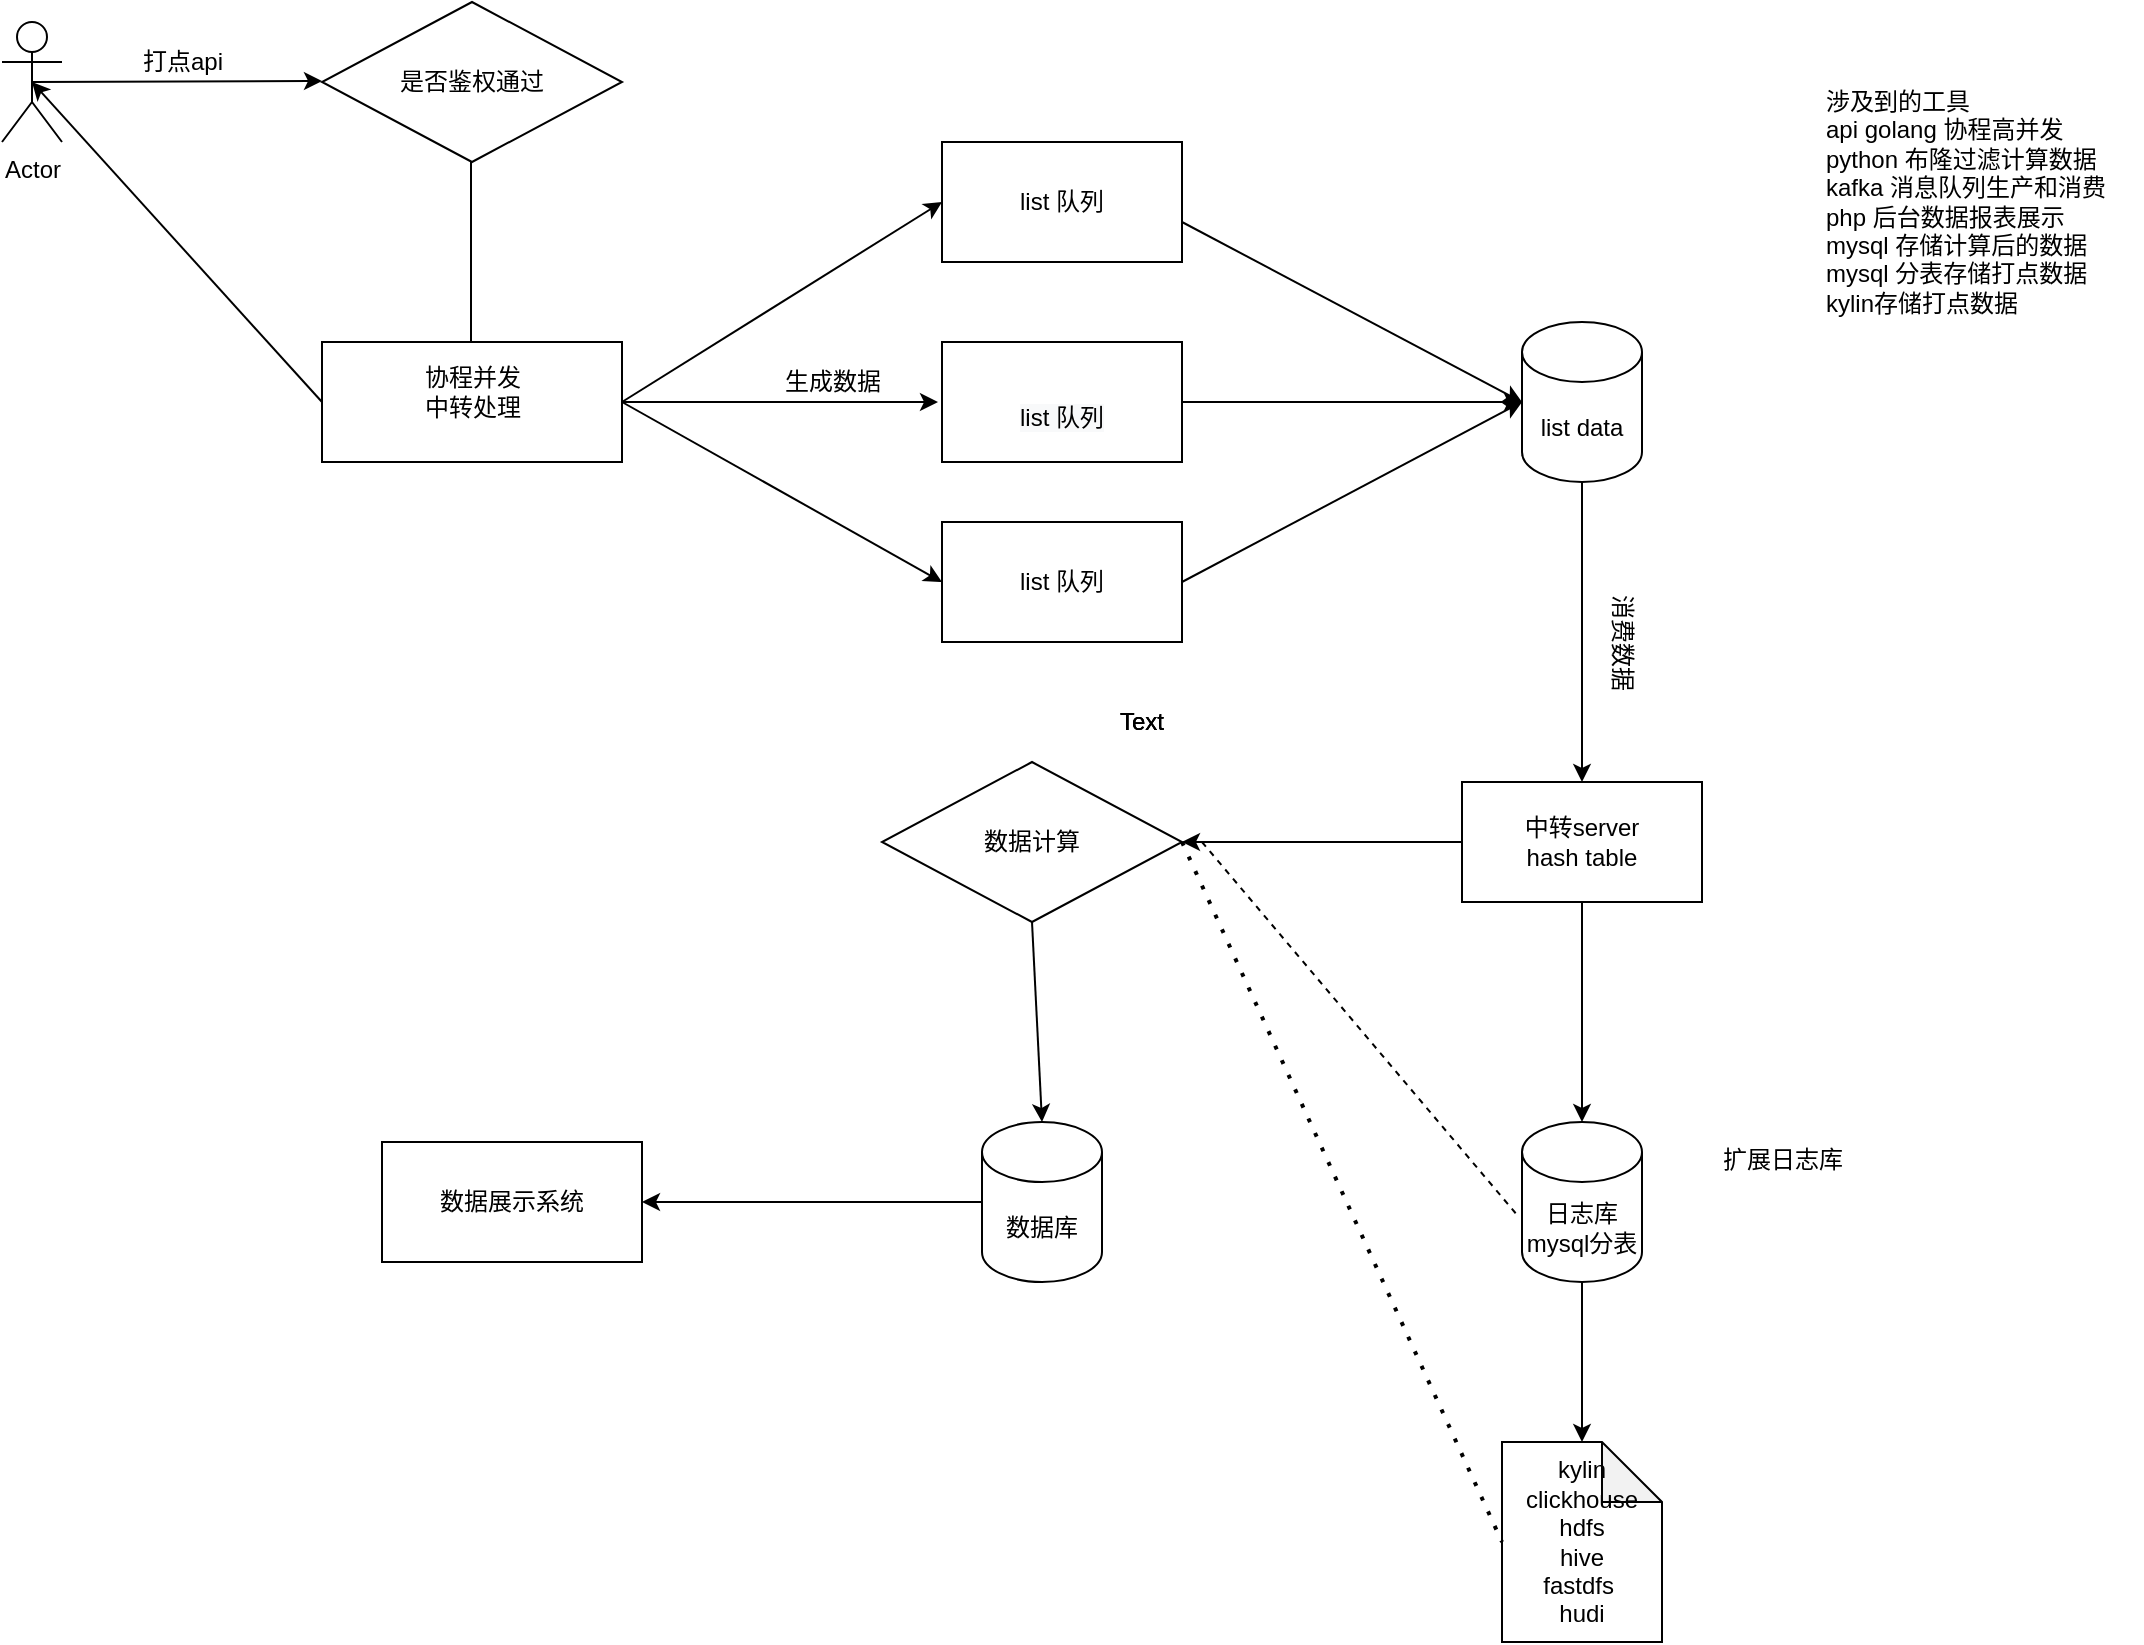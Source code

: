 <mxfile version="14.2.4" type="github">
  <diagram id="C5RBs43oDa-KdzZeNtuy" name="Page-1">
    <mxGraphModel dx="1649" dy="790" grid="1" gridSize="10" guides="1" tooltips="1" connect="1" arrows="1" fold="1" page="1" pageScale="1" pageWidth="827" pageHeight="1169" math="0" shadow="0">
      <root>
        <mxCell id="WIyWlLk6GJQsqaUBKTNV-0" />
        <mxCell id="WIyWlLk6GJQsqaUBKTNV-1" parent="WIyWlLk6GJQsqaUBKTNV-0" />
        <mxCell id="MU5IiB2vjCHLdid9Sq_6-0" value="Actor" style="shape=umlActor;verticalLabelPosition=bottom;verticalAlign=top;html=1;outlineConnect=0;" vertex="1" parent="WIyWlLk6GJQsqaUBKTNV-1">
          <mxGeometry x="40" y="610" width="30" height="60" as="geometry" />
        </mxCell>
        <mxCell id="MU5IiB2vjCHLdid9Sq_6-1" value="&lt;span&gt;是否鉴权通过&lt;/span&gt;" style="rhombus;whiteSpace=wrap;html=1;" vertex="1" parent="WIyWlLk6GJQsqaUBKTNV-1">
          <mxGeometry x="200" y="600" width="150" height="80" as="geometry" />
        </mxCell>
        <mxCell id="MU5IiB2vjCHLdid9Sq_6-3" value="" style="endArrow=classic;html=1;exitX=0.5;exitY=0.5;exitDx=0;exitDy=0;exitPerimeter=0;" edge="1" parent="WIyWlLk6GJQsqaUBKTNV-1" source="MU5IiB2vjCHLdid9Sq_6-0">
          <mxGeometry width="50" height="50" relative="1" as="geometry">
            <mxPoint x="70" y="640" as="sourcePoint" />
            <mxPoint x="200" y="639.5" as="targetPoint" />
          </mxGeometry>
        </mxCell>
        <mxCell id="MU5IiB2vjCHLdid9Sq_6-7" value="" style="endArrow=classic;html=1;" edge="1" parent="WIyWlLk6GJQsqaUBKTNV-1">
          <mxGeometry width="50" height="50" relative="1" as="geometry">
            <mxPoint x="274.5" y="680" as="sourcePoint" />
            <mxPoint x="274.5" y="780" as="targetPoint" />
          </mxGeometry>
        </mxCell>
        <mxCell id="MU5IiB2vjCHLdid9Sq_6-8" value="" style="rounded=0;whiteSpace=wrap;html=1;" vertex="1" parent="WIyWlLk6GJQsqaUBKTNV-1">
          <mxGeometry x="200" y="770" width="150" height="60" as="geometry" />
        </mxCell>
        <mxCell id="MU5IiB2vjCHLdid9Sq_6-10" value="list 队列" style="rounded=0;whiteSpace=wrap;html=1;" vertex="1" parent="WIyWlLk6GJQsqaUBKTNV-1">
          <mxGeometry x="510" y="670" width="120" height="60" as="geometry" />
        </mxCell>
        <mxCell id="MU5IiB2vjCHLdid9Sq_6-11" value="&lt;br&gt;&lt;span style=&quot;color: rgb(0 , 0 , 0) ; font-family: &amp;#34;helvetica&amp;#34; ; font-size: 12px ; font-style: normal ; font-weight: 400 ; letter-spacing: normal ; text-align: center ; text-indent: 0px ; text-transform: none ; word-spacing: 0px ; background-color: rgb(248 , 249 , 250) ; display: inline ; float: none&quot;&gt;list 队列&lt;/span&gt;" style="rounded=0;whiteSpace=wrap;html=1;" vertex="1" parent="WIyWlLk6GJQsqaUBKTNV-1">
          <mxGeometry x="510" y="770" width="120" height="60" as="geometry" />
        </mxCell>
        <mxCell id="MU5IiB2vjCHLdid9Sq_6-13" value="&lt;span&gt;list 队列&lt;/span&gt;" style="rounded=0;whiteSpace=wrap;html=1;" vertex="1" parent="WIyWlLk6GJQsqaUBKTNV-1">
          <mxGeometry x="510" y="860" width="120" height="60" as="geometry" />
        </mxCell>
        <mxCell id="MU5IiB2vjCHLdid9Sq_6-14" value="" style="endArrow=classic;html=1;entryX=0;entryY=0.5;entryDx=0;entryDy=0;exitX=1;exitY=0.5;exitDx=0;exitDy=0;" edge="1" parent="WIyWlLk6GJQsqaUBKTNV-1" source="MU5IiB2vjCHLdid9Sq_6-8" target="MU5IiB2vjCHLdid9Sq_6-10">
          <mxGeometry width="50" height="50" relative="1" as="geometry">
            <mxPoint x="350" y="810" as="sourcePoint" />
            <mxPoint x="400" y="760" as="targetPoint" />
          </mxGeometry>
        </mxCell>
        <mxCell id="MU5IiB2vjCHLdid9Sq_6-15" value="&lt;span&gt;打点api&lt;/span&gt;" style="text;html=1;align=center;verticalAlign=middle;resizable=0;points=[];autosize=1;" vertex="1" parent="WIyWlLk6GJQsqaUBKTNV-1">
          <mxGeometry x="100" y="620" width="60" height="20" as="geometry" />
        </mxCell>
        <mxCell id="MU5IiB2vjCHLdid9Sq_6-18" value="&lt;span&gt;协程并发&lt;/span&gt;&lt;br&gt;&lt;span&gt;中转处理&lt;/span&gt;" style="text;html=1;align=center;verticalAlign=middle;resizable=0;points=[];autosize=1;" vertex="1" parent="WIyWlLk6GJQsqaUBKTNV-1">
          <mxGeometry x="245" y="780" width="60" height="30" as="geometry" />
        </mxCell>
        <mxCell id="MU5IiB2vjCHLdid9Sq_6-19" value="" style="endArrow=classic;html=1;exitX=1;exitY=0.5;exitDx=0;exitDy=0;" edge="1" parent="WIyWlLk6GJQsqaUBKTNV-1" source="MU5IiB2vjCHLdid9Sq_6-8">
          <mxGeometry width="50" height="50" relative="1" as="geometry">
            <mxPoint x="350" y="810" as="sourcePoint" />
            <mxPoint x="508" y="800" as="targetPoint" />
          </mxGeometry>
        </mxCell>
        <mxCell id="MU5IiB2vjCHLdid9Sq_6-20" value="" style="endArrow=classic;html=1;entryX=0;entryY=0.5;entryDx=0;entryDy=0;exitX=1;exitY=0.5;exitDx=0;exitDy=0;" edge="1" parent="WIyWlLk6GJQsqaUBKTNV-1" source="MU5IiB2vjCHLdid9Sq_6-8" target="MU5IiB2vjCHLdid9Sq_6-13">
          <mxGeometry width="50" height="50" relative="1" as="geometry">
            <mxPoint x="350" y="800" as="sourcePoint" />
            <mxPoint x="530" y="720" as="targetPoint" />
          </mxGeometry>
        </mxCell>
        <mxCell id="MU5IiB2vjCHLdid9Sq_6-23" value="" style="endArrow=classic;html=1;entryX=0;entryY=0.5;entryDx=0;entryDy=0;entryPerimeter=0;" edge="1" parent="WIyWlLk6GJQsqaUBKTNV-1" target="MU5IiB2vjCHLdid9Sq_6-21">
          <mxGeometry width="50" height="50" relative="1" as="geometry">
            <mxPoint x="630" y="710" as="sourcePoint" />
            <mxPoint x="680" y="660" as="targetPoint" />
          </mxGeometry>
        </mxCell>
        <mxCell id="MU5IiB2vjCHLdid9Sq_6-24" value="" style="endArrow=classic;html=1;entryX=0;entryY=0.5;entryDx=0;entryDy=0;entryPerimeter=0;exitX=1;exitY=0.5;exitDx=0;exitDy=0;" edge="1" parent="WIyWlLk6GJQsqaUBKTNV-1" source="MU5IiB2vjCHLdid9Sq_6-11" target="MU5IiB2vjCHLdid9Sq_6-21">
          <mxGeometry width="50" height="50" relative="1" as="geometry">
            <mxPoint x="630" y="805" as="sourcePoint" />
            <mxPoint x="680" y="755" as="targetPoint" />
          </mxGeometry>
        </mxCell>
        <mxCell id="MU5IiB2vjCHLdid9Sq_6-25" value="" style="endArrow=classic;html=1;" edge="1" parent="WIyWlLk6GJQsqaUBKTNV-1" source="MU5IiB2vjCHLdid9Sq_6-21">
          <mxGeometry width="50" height="50" relative="1" as="geometry">
            <mxPoint x="630" y="890" as="sourcePoint" />
            <mxPoint x="819" y="810" as="targetPoint" />
          </mxGeometry>
        </mxCell>
        <mxCell id="MU5IiB2vjCHLdid9Sq_6-21" value="list data" style="shape=cylinder3;whiteSpace=wrap;html=1;boundedLbl=1;backgroundOutline=1;size=15;" vertex="1" parent="WIyWlLk6GJQsqaUBKTNV-1">
          <mxGeometry x="800" y="760" width="60" height="80" as="geometry" />
        </mxCell>
        <mxCell id="MU5IiB2vjCHLdid9Sq_6-26" value="" style="endArrow=classic;html=1;entryX=0;entryY=0.5;entryDx=0;entryDy=0;entryPerimeter=0;" edge="1" parent="WIyWlLk6GJQsqaUBKTNV-1" target="MU5IiB2vjCHLdid9Sq_6-21">
          <mxGeometry width="50" height="50" relative="1" as="geometry">
            <mxPoint x="630" y="890" as="sourcePoint" />
            <mxPoint x="819" y="810" as="targetPoint" />
          </mxGeometry>
        </mxCell>
        <mxCell id="MU5IiB2vjCHLdid9Sq_6-27" value="中转server&lt;br&gt;hash table" style="rounded=0;whiteSpace=wrap;html=1;" vertex="1" parent="WIyWlLk6GJQsqaUBKTNV-1">
          <mxGeometry x="770" y="990" width="120" height="60" as="geometry" />
        </mxCell>
        <mxCell id="MU5IiB2vjCHLdid9Sq_6-28" value="" style="endArrow=classic;html=1;entryX=0.5;entryY=0;entryDx=0;entryDy=0;exitX=0.5;exitY=1;exitDx=0;exitDy=0;exitPerimeter=0;" edge="1" parent="WIyWlLk6GJQsqaUBKTNV-1" source="MU5IiB2vjCHLdid9Sq_6-21" target="MU5IiB2vjCHLdid9Sq_6-27">
          <mxGeometry width="50" height="50" relative="1" as="geometry">
            <mxPoint x="390" y="990" as="sourcePoint" />
            <mxPoint x="440" y="940" as="targetPoint" />
          </mxGeometry>
        </mxCell>
        <mxCell id="MU5IiB2vjCHLdid9Sq_6-30" value="日志库mysql分表" style="shape=cylinder3;whiteSpace=wrap;html=1;boundedLbl=1;backgroundOutline=1;size=15;" vertex="1" parent="WIyWlLk6GJQsqaUBKTNV-1">
          <mxGeometry x="800" y="1160" width="60" height="80" as="geometry" />
        </mxCell>
        <mxCell id="MU5IiB2vjCHLdid9Sq_6-31" value="" style="endArrow=classic;html=1;entryX=0.5;entryY=0;entryDx=0;entryDy=0;entryPerimeter=0;exitX=0.5;exitY=1;exitDx=0;exitDy=0;" edge="1" parent="WIyWlLk6GJQsqaUBKTNV-1" source="MU5IiB2vjCHLdid9Sq_6-27" target="MU5IiB2vjCHLdid9Sq_6-30">
          <mxGeometry width="50" height="50" relative="1" as="geometry">
            <mxPoint x="390" y="990" as="sourcePoint" />
            <mxPoint x="440" y="940" as="targetPoint" />
          </mxGeometry>
        </mxCell>
        <mxCell id="MU5IiB2vjCHLdid9Sq_6-32" value="数据库" style="shape=cylinder3;whiteSpace=wrap;html=1;boundedLbl=1;backgroundOutline=1;size=15;" vertex="1" parent="WIyWlLk6GJQsqaUBKTNV-1">
          <mxGeometry x="530" y="1160" width="60" height="80" as="geometry" />
        </mxCell>
        <mxCell id="MU5IiB2vjCHLdid9Sq_6-35" value="数据计算" style="rhombus;whiteSpace=wrap;html=1;" vertex="1" parent="WIyWlLk6GJQsqaUBKTNV-1">
          <mxGeometry x="480" y="980" width="150" height="80" as="geometry" />
        </mxCell>
        <mxCell id="MU5IiB2vjCHLdid9Sq_6-36" value="" style="endArrow=classic;html=1;entryX=0.5;entryY=0;entryDx=0;entryDy=0;entryPerimeter=0;exitX=0.5;exitY=1;exitDx=0;exitDy=0;" edge="1" parent="WIyWlLk6GJQsqaUBKTNV-1" source="MU5IiB2vjCHLdid9Sq_6-35" target="MU5IiB2vjCHLdid9Sq_6-32">
          <mxGeometry width="50" height="50" relative="1" as="geometry">
            <mxPoint x="510" y="1080" as="sourcePoint" />
            <mxPoint x="440" y="940" as="targetPoint" />
          </mxGeometry>
        </mxCell>
        <mxCell id="MU5IiB2vjCHLdid9Sq_6-37" value="" style="endArrow=classic;html=1;entryX=1;entryY=0.5;entryDx=0;entryDy=0;exitX=0;exitY=0.5;exitDx=0;exitDy=0;" edge="1" parent="WIyWlLk6GJQsqaUBKTNV-1" source="MU5IiB2vjCHLdid9Sq_6-27" target="MU5IiB2vjCHLdid9Sq_6-35">
          <mxGeometry width="50" height="50" relative="1" as="geometry">
            <mxPoint x="390" y="990" as="sourcePoint" />
            <mxPoint x="440" y="940" as="targetPoint" />
          </mxGeometry>
        </mxCell>
        <mxCell id="MU5IiB2vjCHLdid9Sq_6-40" value="&lt;div&gt;kylin&lt;/div&gt;&lt;div&gt;clickhouse&lt;/div&gt;&lt;div&gt;hdfs&lt;/div&gt;&lt;div&gt;hive&lt;/div&gt;&lt;div&gt;fastdfs&lt;span&gt;&amp;nbsp;&lt;/span&gt;&lt;/div&gt;&lt;div&gt;hudi&lt;/div&gt;" style="shape=note;whiteSpace=wrap;html=1;backgroundOutline=1;darkOpacity=0.05;" vertex="1" parent="WIyWlLk6GJQsqaUBKTNV-1">
          <mxGeometry x="790" y="1320" width="80" height="100" as="geometry" />
        </mxCell>
        <mxCell id="MU5IiB2vjCHLdid9Sq_6-41" value="" style="endArrow=classic;html=1;exitX=0.5;exitY=1;exitDx=0;exitDy=0;exitPerimeter=0;" edge="1" parent="WIyWlLk6GJQsqaUBKTNV-1" source="MU5IiB2vjCHLdid9Sq_6-30" target="MU5IiB2vjCHLdid9Sq_6-40">
          <mxGeometry width="50" height="50" relative="1" as="geometry">
            <mxPoint x="390" y="960" as="sourcePoint" />
            <mxPoint x="440" y="910" as="targetPoint" />
          </mxGeometry>
        </mxCell>
        <mxCell id="MU5IiB2vjCHLdid9Sq_6-42" value="扩展日志库&lt;br&gt;" style="text;html=1;align=center;verticalAlign=middle;resizable=0;points=[];autosize=1;" vertex="1" parent="WIyWlLk6GJQsqaUBKTNV-1">
          <mxGeometry x="890" y="1169" width="80" height="20" as="geometry" />
        </mxCell>
        <mxCell id="MU5IiB2vjCHLdid9Sq_6-44" value="" style="endArrow=none;dashed=1;html=1;entryX=-0.033;entryY=0.588;entryDx=0;entryDy=0;entryPerimeter=0;" edge="1" parent="WIyWlLk6GJQsqaUBKTNV-1" target="MU5IiB2vjCHLdid9Sq_6-30">
          <mxGeometry width="50" height="50" relative="1" as="geometry">
            <mxPoint x="640" y="1020" as="sourcePoint" />
            <mxPoint x="590" y="1150" as="targetPoint" />
          </mxGeometry>
        </mxCell>
        <mxCell id="MU5IiB2vjCHLdid9Sq_6-45" value="" style="endArrow=none;dashed=1;html=1;dashPattern=1 3;strokeWidth=2;entryX=0;entryY=0.5;entryDx=0;entryDy=0;entryPerimeter=0;exitX=1;exitY=0.5;exitDx=0;exitDy=0;" edge="1" parent="WIyWlLk6GJQsqaUBKTNV-1" source="MU5IiB2vjCHLdid9Sq_6-35" target="MU5IiB2vjCHLdid9Sq_6-40">
          <mxGeometry width="50" height="50" relative="1" as="geometry">
            <mxPoint x="540" y="1200" as="sourcePoint" />
            <mxPoint x="690" y="1170" as="targetPoint" />
          </mxGeometry>
        </mxCell>
        <mxCell id="MU5IiB2vjCHLdid9Sq_6-47" value="数据展示系统" style="rounded=0;whiteSpace=wrap;html=1;" vertex="1" parent="WIyWlLk6GJQsqaUBKTNV-1">
          <mxGeometry x="230" y="1170" width="130" height="60" as="geometry" />
        </mxCell>
        <mxCell id="MU5IiB2vjCHLdid9Sq_6-48" value="" style="endArrow=classic;html=1;entryX=1;entryY=0.5;entryDx=0;entryDy=0;exitX=0;exitY=0.5;exitDx=0;exitDy=0;exitPerimeter=0;" edge="1" parent="WIyWlLk6GJQsqaUBKTNV-1" source="MU5IiB2vjCHLdid9Sq_6-32" target="MU5IiB2vjCHLdid9Sq_6-47">
          <mxGeometry width="50" height="50" relative="1" as="geometry">
            <mxPoint x="540" y="1100" as="sourcePoint" />
            <mxPoint x="590" y="1050" as="targetPoint" />
          </mxGeometry>
        </mxCell>
        <mxCell id="MU5IiB2vjCHLdid9Sq_6-54" value="" style="endArrow=classic;html=1;entryX=0.5;entryY=0.5;entryDx=0;entryDy=0;entryPerimeter=0;exitX=0;exitY=0.5;exitDx=0;exitDy=0;" edge="1" parent="WIyWlLk6GJQsqaUBKTNV-1" source="MU5IiB2vjCHLdid9Sq_6-8" target="MU5IiB2vjCHLdid9Sq_6-0">
          <mxGeometry width="50" height="50" relative="1" as="geometry">
            <mxPoint x="20" y="800" as="sourcePoint" />
            <mxPoint x="70" y="750" as="targetPoint" />
          </mxGeometry>
        </mxCell>
        <mxCell id="MU5IiB2vjCHLdid9Sq_6-67" value="生成数据&lt;br&gt;" style="text;html=1;align=center;verticalAlign=middle;resizable=0;points=[];autosize=1;" vertex="1" parent="WIyWlLk6GJQsqaUBKTNV-1">
          <mxGeometry x="425" y="780" width="60" height="20" as="geometry" />
        </mxCell>
        <mxCell id="MU5IiB2vjCHLdid9Sq_6-68" value="消费数据" style="text;html=1;align=center;verticalAlign=middle;resizable=0;points=[];autosize=1;rotation=90;" vertex="1" parent="WIyWlLk6GJQsqaUBKTNV-1">
          <mxGeometry x="820" y="910" width="60" height="20" as="geometry" />
        </mxCell>
        <mxCell id="MU5IiB2vjCHLdid9Sq_6-72" value="Text" style="text;html=1;strokeColor=none;fillColor=none;align=center;verticalAlign=middle;whiteSpace=wrap;rounded=0;" vertex="1" parent="WIyWlLk6GJQsqaUBKTNV-1">
          <mxGeometry x="590" y="950" width="40" height="20" as="geometry" />
        </mxCell>
        <mxCell id="MU5IiB2vjCHLdid9Sq_6-73" value="Text" style="text;html=1;strokeColor=none;fillColor=none;align=center;verticalAlign=middle;whiteSpace=wrap;rounded=0;" vertex="1" parent="WIyWlLk6GJQsqaUBKTNV-1">
          <mxGeometry x="590" y="950" width="40" height="20" as="geometry" />
        </mxCell>
        <mxCell id="MU5IiB2vjCHLdid9Sq_6-74" value="Text" style="text;html=1;strokeColor=none;fillColor=none;align=center;verticalAlign=middle;whiteSpace=wrap;rounded=0;" vertex="1" parent="WIyWlLk6GJQsqaUBKTNV-1">
          <mxGeometry x="590" y="950" width="40" height="20" as="geometry" />
        </mxCell>
        <mxCell id="MU5IiB2vjCHLdid9Sq_6-75" value="涉及到的工具&lt;br&gt;api golang 协程高并发&lt;br&gt;python 布隆过滤计算数据&lt;br&gt;kafka 消息队列生产和消费&lt;br&gt;php 后台数据报表展示&lt;br&gt;mysql 存储计算后的数据&lt;br&gt;mysql 分表存储打点数据&lt;br&gt;kylin存储打点数据" style="text;html=1;strokeColor=none;fillColor=none;align=left;verticalAlign=middle;whiteSpace=wrap;rounded=0;" vertex="1" parent="WIyWlLk6GJQsqaUBKTNV-1">
          <mxGeometry x="950" y="690" width="160" height="20" as="geometry" />
        </mxCell>
      </root>
    </mxGraphModel>
  </diagram>
</mxfile>
